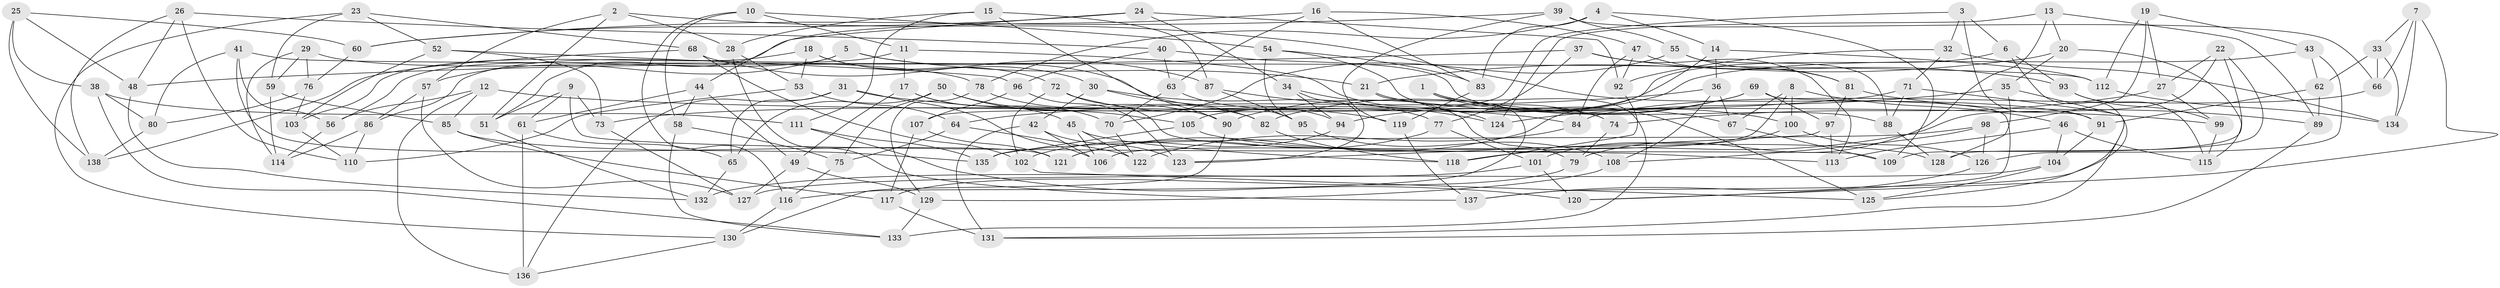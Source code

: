 // Generated by graph-tools (version 1.1) at 2025/02/03/09/25 03:02:58]
// undirected, 138 vertices, 276 edges
graph export_dot {
graph [start="1"]
  node [color=gray90,style=filled];
  1;
  2;
  3;
  4;
  5;
  6;
  7;
  8;
  9;
  10;
  11;
  12;
  13;
  14;
  15;
  16;
  17;
  18;
  19;
  20;
  21;
  22;
  23;
  24;
  25;
  26;
  27;
  28;
  29;
  30;
  31;
  32;
  33;
  34;
  35;
  36;
  37;
  38;
  39;
  40;
  41;
  42;
  43;
  44;
  45;
  46;
  47;
  48;
  49;
  50;
  51;
  52;
  53;
  54;
  55;
  56;
  57;
  58;
  59;
  60;
  61;
  62;
  63;
  64;
  65;
  66;
  67;
  68;
  69;
  70;
  71;
  72;
  73;
  74;
  75;
  76;
  77;
  78;
  79;
  80;
  81;
  82;
  83;
  84;
  85;
  86;
  87;
  88;
  89;
  90;
  91;
  92;
  93;
  94;
  95;
  96;
  97;
  98;
  99;
  100;
  101;
  102;
  103;
  104;
  105;
  106;
  107;
  108;
  109;
  110;
  111;
  112;
  113;
  114;
  115;
  116;
  117;
  118;
  119;
  120;
  121;
  122;
  123;
  124;
  125;
  126;
  127;
  128;
  129;
  130;
  131;
  132;
  133;
  134;
  135;
  136;
  137;
  138;
  1 -- 125;
  1 -- 67;
  1 -- 133;
  1 -- 100;
  2 -- 57;
  2 -- 51;
  2 -- 28;
  2 -- 91;
  3 -- 32;
  3 -- 107;
  3 -- 91;
  3 -- 6;
  4 -- 109;
  4 -- 83;
  4 -- 14;
  4 -- 78;
  5 -- 94;
  5 -- 21;
  5 -- 56;
  5 -- 57;
  6 -- 137;
  6 -- 93;
  6 -- 105;
  7 -- 120;
  7 -- 134;
  7 -- 33;
  7 -- 66;
  8 -- 46;
  8 -- 67;
  8 -- 106;
  8 -- 100;
  9 -- 73;
  9 -- 61;
  9 -- 51;
  9 -- 109;
  10 -- 58;
  10 -- 54;
  10 -- 116;
  10 -- 11;
  11 -- 86;
  11 -- 124;
  11 -- 17;
  12 -- 56;
  12 -- 136;
  12 -- 99;
  12 -- 85;
  13 -- 79;
  13 -- 124;
  13 -- 20;
  13 -- 89;
  14 -- 36;
  14 -- 121;
  14 -- 112;
  15 -- 111;
  15 -- 87;
  15 -- 90;
  15 -- 28;
  16 -- 63;
  16 -- 47;
  16 -- 83;
  16 -- 51;
  17 -- 49;
  17 -- 70;
  17 -- 45;
  18 -- 30;
  18 -- 72;
  18 -- 53;
  18 -- 103;
  19 -- 27;
  19 -- 43;
  19 -- 98;
  19 -- 112;
  20 -- 21;
  20 -- 35;
  20 -- 115;
  21 -- 74;
  21 -- 116;
  22 -- 118;
  22 -- 128;
  22 -- 27;
  22 -- 109;
  23 -- 59;
  23 -- 52;
  23 -- 68;
  23 -- 130;
  24 -- 34;
  24 -- 60;
  24 -- 92;
  24 -- 44;
  25 -- 38;
  25 -- 48;
  25 -- 60;
  25 -- 138;
  26 -- 40;
  26 -- 48;
  26 -- 138;
  26 -- 110;
  27 -- 74;
  27 -- 99;
  28 -- 53;
  28 -- 137;
  29 -- 76;
  29 -- 114;
  29 -- 59;
  29 -- 78;
  30 -- 42;
  30 -- 77;
  30 -- 82;
  31 -- 65;
  31 -- 84;
  31 -- 106;
  31 -- 136;
  32 -- 92;
  32 -- 71;
  32 -- 134;
  33 -- 134;
  33 -- 62;
  33 -- 66;
  34 -- 79;
  34 -- 123;
  34 -- 94;
  35 -- 124;
  35 -- 128;
  35 -- 125;
  36 -- 64;
  36 -- 108;
  36 -- 67;
  37 -- 93;
  37 -- 48;
  37 -- 77;
  37 -- 113;
  38 -- 133;
  38 -- 111;
  38 -- 80;
  39 -- 119;
  39 -- 66;
  39 -- 55;
  39 -- 60;
  40 -- 88;
  40 -- 63;
  40 -- 96;
  41 -- 80;
  41 -- 121;
  41 -- 112;
  41 -- 56;
  42 -- 106;
  42 -- 131;
  42 -- 123;
  43 -- 90;
  43 -- 126;
  43 -- 62;
  44 -- 58;
  44 -- 61;
  44 -- 49;
  45 -- 118;
  45 -- 122;
  45 -- 106;
  46 -- 104;
  46 -- 115;
  46 -- 113;
  47 -- 92;
  47 -- 84;
  47 -- 81;
  48 -- 132;
  49 -- 129;
  49 -- 127;
  50 -- 75;
  50 -- 105;
  50 -- 90;
  50 -- 65;
  51 -- 132;
  52 -- 96;
  52 -- 73;
  52 -- 103;
  53 -- 110;
  53 -- 64;
  54 -- 95;
  54 -- 83;
  54 -- 74;
  55 -- 88;
  55 -- 70;
  55 -- 81;
  56 -- 114;
  57 -- 127;
  57 -- 86;
  58 -- 75;
  58 -- 133;
  59 -- 114;
  59 -- 85;
  60 -- 76;
  61 -- 65;
  61 -- 136;
  62 -- 91;
  62 -- 89;
  63 -- 95;
  63 -- 70;
  64 -- 122;
  64 -- 75;
  65 -- 132;
  66 -- 84;
  67 -- 109;
  68 -- 102;
  68 -- 138;
  68 -- 87;
  69 -- 120;
  69 -- 94;
  69 -- 82;
  69 -- 97;
  70 -- 122;
  71 -- 73;
  71 -- 131;
  71 -- 88;
  72 -- 102;
  72 -- 119;
  72 -- 113;
  73 -- 127;
  74 -- 79;
  75 -- 116;
  76 -- 80;
  76 -- 103;
  77 -- 121;
  77 -- 101;
  78 -- 82;
  78 -- 129;
  79 -- 117;
  80 -- 138;
  81 -- 97;
  81 -- 89;
  82 -- 118;
  83 -- 119;
  84 -- 122;
  85 -- 117;
  85 -- 135;
  86 -- 110;
  86 -- 114;
  87 -- 124;
  87 -- 95;
  88 -- 128;
  89 -- 131;
  90 -- 130;
  91 -- 104;
  92 -- 118;
  93 -- 115;
  93 -- 99;
  94 -- 102;
  95 -- 108;
  96 -- 123;
  96 -- 107;
  97 -- 113;
  97 -- 123;
  98 -- 135;
  98 -- 126;
  98 -- 108;
  99 -- 115;
  100 -- 126;
  100 -- 101;
  101 -- 120;
  101 -- 132;
  102 -- 125;
  103 -- 110;
  104 -- 125;
  104 -- 127;
  105 -- 128;
  105 -- 135;
  107 -- 117;
  107 -- 121;
  108 -- 129;
  111 -- 135;
  111 -- 120;
  112 -- 134;
  116 -- 130;
  117 -- 131;
  119 -- 137;
  126 -- 137;
  129 -- 133;
  130 -- 136;
}
